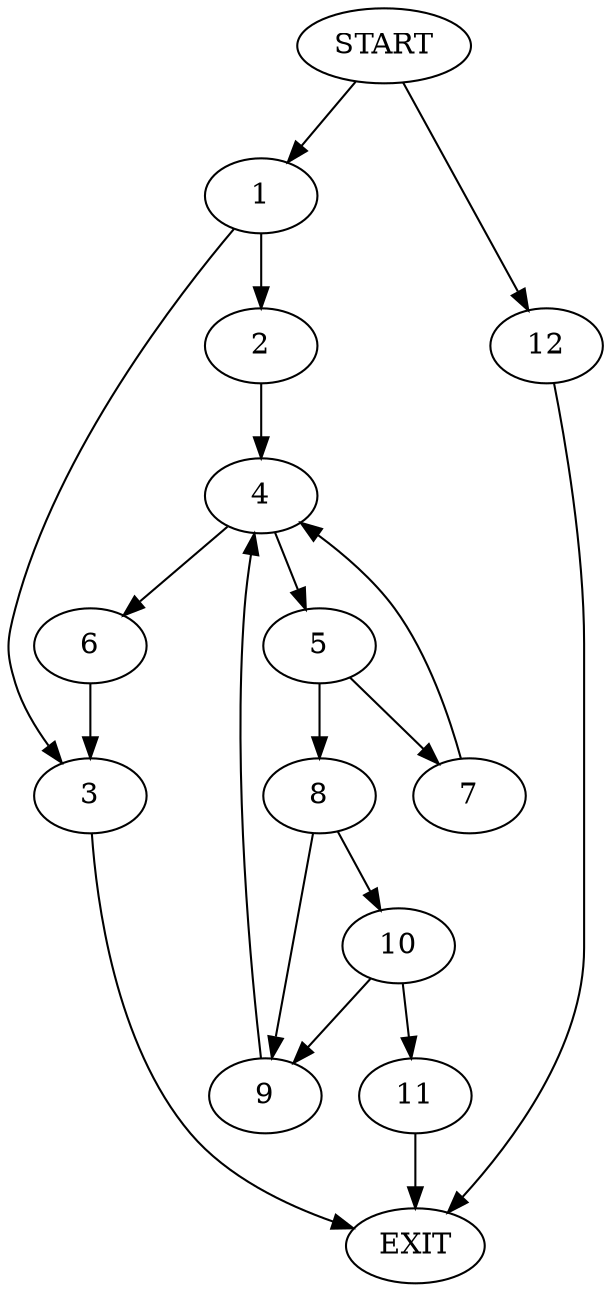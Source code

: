 digraph {
0 [label="START"]
13 [label="EXIT"]
0 -> 1
1 -> 2
1 -> 3
3 -> 13
2 -> 4
4 -> 5
4 -> 6
6 -> 3
5 -> 7
5 -> 8
8 -> 9
8 -> 10
7 -> 4
9 -> 4
10 -> 9
10 -> 11
11 -> 13
0 -> 12
12 -> 13
}
